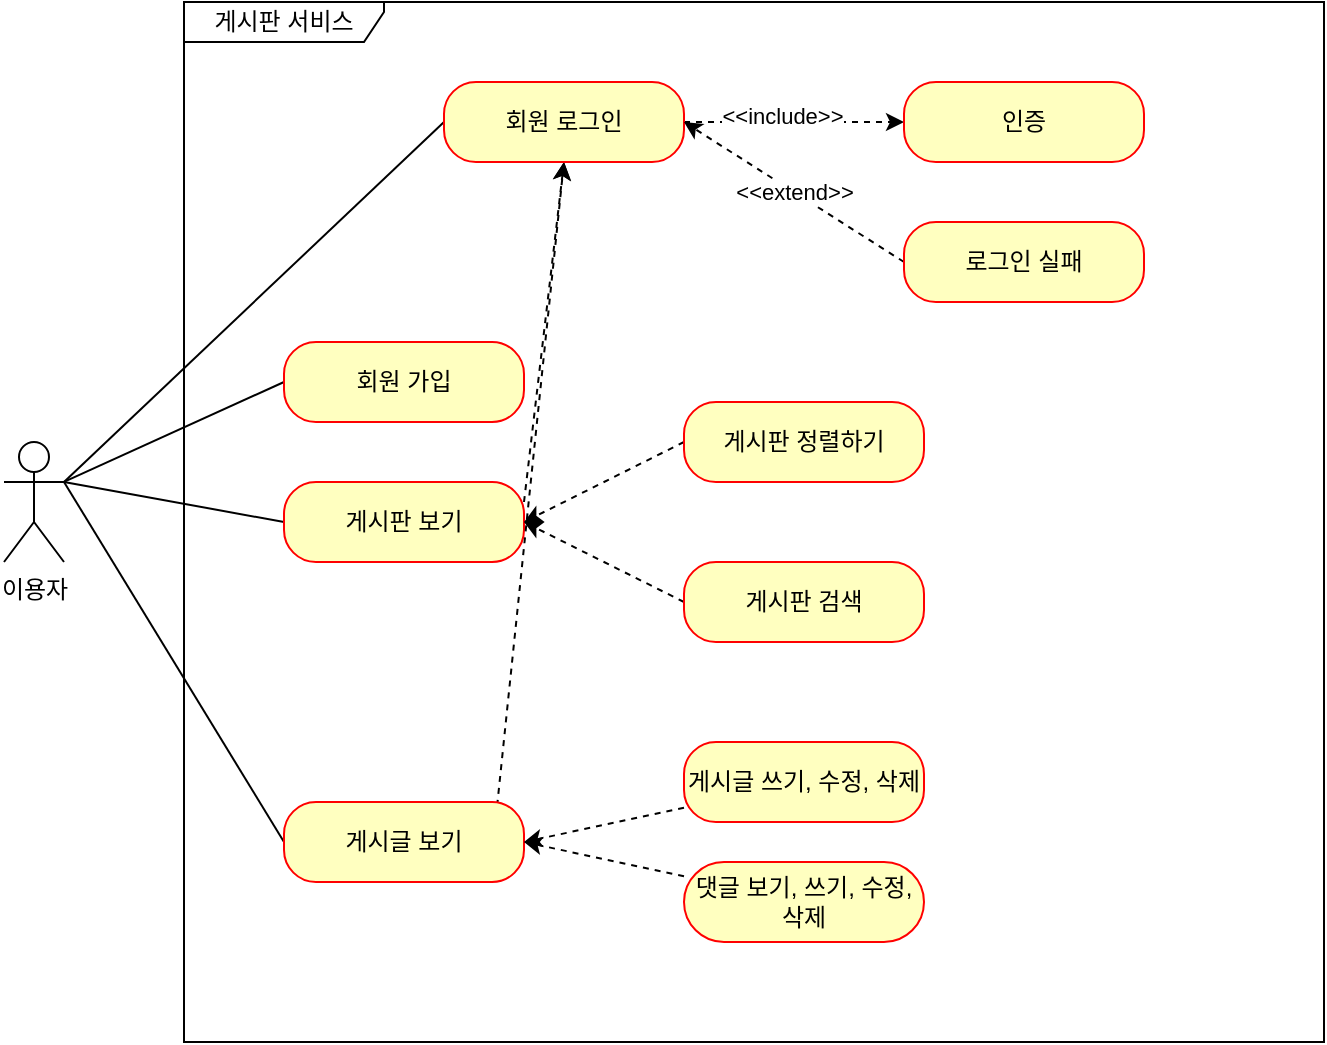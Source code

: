 <mxfile version="21.2.9" type="github">
  <diagram name="페이지-1" id="DKAUJHLRuAVupTTFu0YC">
    <mxGraphModel dx="1255" dy="855" grid="1" gridSize="10" guides="1" tooltips="1" connect="1" arrows="1" fold="1" page="1" pageScale="1" pageWidth="827" pageHeight="1169" math="0" shadow="0">
      <root>
        <mxCell id="0" />
        <mxCell id="1" parent="0" />
        <mxCell id="LPy_eJqyMSWilxqbTp3O-1" value="이용자" style="shape=umlActor;verticalLabelPosition=bottom;verticalAlign=top;html=1;" vertex="1" parent="1">
          <mxGeometry x="40" y="240" width="30" height="60" as="geometry" />
        </mxCell>
        <mxCell id="LPy_eJqyMSWilxqbTp3O-2" value="게시판 서비스" style="shape=umlFrame;whiteSpace=wrap;html=1;pointerEvents=0;width=100;height=20;" vertex="1" parent="1">
          <mxGeometry x="130" y="20" width="570" height="520" as="geometry" />
        </mxCell>
        <mxCell id="LPy_eJqyMSWilxqbTp3O-16" style="rounded=0;orthogonalLoop=1;jettySize=auto;html=1;entryX=1;entryY=0.333;entryDx=0;entryDy=0;entryPerimeter=0;endArrow=none;endFill=0;exitX=0;exitY=0.5;exitDx=0;exitDy=0;" edge="1" parent="1" source="LPy_eJqyMSWilxqbTp3O-3" target="LPy_eJqyMSWilxqbTp3O-1">
          <mxGeometry relative="1" as="geometry" />
        </mxCell>
        <mxCell id="LPy_eJqyMSWilxqbTp3O-3" value="회원 가입" style="rounded=1;whiteSpace=wrap;html=1;arcSize=40;fontColor=#000000;fillColor=#ffffc0;strokeColor=#ff0000;" vertex="1" parent="1">
          <mxGeometry x="180" y="190" width="120" height="40" as="geometry" />
        </mxCell>
        <mxCell id="LPy_eJqyMSWilxqbTp3O-18" style="rounded=0;orthogonalLoop=1;jettySize=auto;html=1;entryX=1;entryY=0.333;entryDx=0;entryDy=0;entryPerimeter=0;endArrow=none;endFill=0;exitX=0;exitY=0.5;exitDx=0;exitDy=0;" edge="1" parent="1" source="LPy_eJqyMSWilxqbTp3O-5" target="LPy_eJqyMSWilxqbTp3O-1">
          <mxGeometry relative="1" as="geometry" />
        </mxCell>
        <mxCell id="LPy_eJqyMSWilxqbTp3O-25" style="rounded=0;orthogonalLoop=1;jettySize=auto;html=1;entryX=0.5;entryY=1;entryDx=0;entryDy=0;dashed=1;endArrow=classic;endFill=1;" edge="1" parent="1" target="LPy_eJqyMSWilxqbTp3O-7">
          <mxGeometry relative="1" as="geometry">
            <mxPoint x="300" y="270" as="sourcePoint" />
          </mxGeometry>
        </mxCell>
        <mxCell id="LPy_eJqyMSWilxqbTp3O-5" value="게시판 보기" style="rounded=1;whiteSpace=wrap;html=1;arcSize=40;fontColor=#000000;fillColor=#ffffc0;strokeColor=#ff0000;" vertex="1" parent="1">
          <mxGeometry x="180" y="260" width="120" height="40" as="geometry" />
        </mxCell>
        <mxCell id="LPy_eJqyMSWilxqbTp3O-19" style="rounded=0;orthogonalLoop=1;jettySize=auto;html=1;entryX=1;entryY=0.333;entryDx=0;entryDy=0;entryPerimeter=0;endArrow=none;endFill=0;exitX=0;exitY=0.5;exitDx=0;exitDy=0;" edge="1" parent="1" source="LPy_eJqyMSWilxqbTp3O-6" target="LPy_eJqyMSWilxqbTp3O-1">
          <mxGeometry relative="1" as="geometry" />
        </mxCell>
        <mxCell id="LPy_eJqyMSWilxqbTp3O-26" style="rounded=0;orthogonalLoop=1;jettySize=auto;html=1;entryX=0.5;entryY=1;entryDx=0;entryDy=0;endArrow=classic;endFill=1;dashed=1;exitX=0.888;exitY=0.048;exitDx=0;exitDy=0;exitPerimeter=0;" edge="1" parent="1" source="LPy_eJqyMSWilxqbTp3O-6" target="LPy_eJqyMSWilxqbTp3O-7">
          <mxGeometry relative="1" as="geometry" />
        </mxCell>
        <mxCell id="LPy_eJqyMSWilxqbTp3O-6" value="게시글 보기" style="rounded=1;whiteSpace=wrap;html=1;arcSize=40;fontColor=#000000;fillColor=#ffffc0;strokeColor=#ff0000;" vertex="1" parent="1">
          <mxGeometry x="180" y="420" width="120" height="40" as="geometry" />
        </mxCell>
        <mxCell id="LPy_eJqyMSWilxqbTp3O-17" style="rounded=0;orthogonalLoop=1;jettySize=auto;html=1;entryX=1;entryY=0.333;entryDx=0;entryDy=0;entryPerimeter=0;endArrow=none;endFill=0;exitX=0;exitY=0.5;exitDx=0;exitDy=0;" edge="1" parent="1" source="LPy_eJqyMSWilxqbTp3O-7" target="LPy_eJqyMSWilxqbTp3O-1">
          <mxGeometry relative="1" as="geometry" />
        </mxCell>
        <mxCell id="LPy_eJqyMSWilxqbTp3O-22" style="edgeStyle=orthogonalEdgeStyle;rounded=0;orthogonalLoop=1;jettySize=auto;html=1;exitX=1;exitY=0.5;exitDx=0;exitDy=0;entryX=0;entryY=0.5;entryDx=0;entryDy=0;dashed=1;" edge="1" parent="1" source="LPy_eJqyMSWilxqbTp3O-7" target="LPy_eJqyMSWilxqbTp3O-9">
          <mxGeometry relative="1" as="geometry" />
        </mxCell>
        <mxCell id="LPy_eJqyMSWilxqbTp3O-23" value="&amp;lt;&amp;lt;include&amp;gt;&amp;gt;" style="edgeLabel;html=1;align=center;verticalAlign=middle;resizable=0;points=[];" vertex="1" connectable="0" parent="LPy_eJqyMSWilxqbTp3O-22">
          <mxGeometry x="-0.106" y="3" relative="1" as="geometry">
            <mxPoint as="offset" />
          </mxGeometry>
        </mxCell>
        <mxCell id="LPy_eJqyMSWilxqbTp3O-7" value="회원 로그인" style="rounded=1;whiteSpace=wrap;html=1;arcSize=40;fontColor=#000000;fillColor=#ffffc0;strokeColor=#ff0000;" vertex="1" parent="1">
          <mxGeometry x="260" y="60" width="120" height="40" as="geometry" />
        </mxCell>
        <mxCell id="LPy_eJqyMSWilxqbTp3O-20" style="rounded=0;orthogonalLoop=1;jettySize=auto;html=1;entryX=0;entryY=0.5;entryDx=0;entryDy=0;endArrow=classic;endFill=1;dashed=1;" edge="1" parent="1" source="LPy_eJqyMSWilxqbTp3O-9" target="LPy_eJqyMSWilxqbTp3O-9">
          <mxGeometry relative="1" as="geometry" />
        </mxCell>
        <mxCell id="LPy_eJqyMSWilxqbTp3O-9" value="인증" style="rounded=1;whiteSpace=wrap;html=1;arcSize=40;fontColor=#000000;fillColor=#ffffc0;strokeColor=#ff0000;" vertex="1" parent="1">
          <mxGeometry x="490" y="60" width="120" height="40" as="geometry" />
        </mxCell>
        <mxCell id="LPy_eJqyMSWilxqbTp3O-21" value="&amp;lt;&amp;lt;extend&amp;gt;&amp;gt;" style="rounded=0;orthogonalLoop=1;jettySize=auto;html=1;endArrow=classic;endFill=1;exitX=0;exitY=0.5;exitDx=0;exitDy=0;dashed=1;entryX=1;entryY=0.5;entryDx=0;entryDy=0;" edge="1" parent="1" source="LPy_eJqyMSWilxqbTp3O-11" target="LPy_eJqyMSWilxqbTp3O-7">
          <mxGeometry relative="1" as="geometry">
            <mxPoint x="360" y="80" as="targetPoint" />
          </mxGeometry>
        </mxCell>
        <mxCell id="LPy_eJqyMSWilxqbTp3O-11" value="로그인 실패" style="rounded=1;whiteSpace=wrap;html=1;arcSize=40;fontColor=#000000;fillColor=#ffffc0;strokeColor=#ff0000;" vertex="1" parent="1">
          <mxGeometry x="490" y="130" width="120" height="40" as="geometry" />
        </mxCell>
        <mxCell id="LPy_eJqyMSWilxqbTp3O-28" style="rounded=0;orthogonalLoop=1;jettySize=auto;html=1;exitX=0;exitY=0.5;exitDx=0;exitDy=0;entryX=1;entryY=0.5;entryDx=0;entryDy=0;dashed=1;endArrow=classic;endFill=1;" edge="1" parent="1" source="LPy_eJqyMSWilxqbTp3O-12" target="LPy_eJqyMSWilxqbTp3O-5">
          <mxGeometry relative="1" as="geometry" />
        </mxCell>
        <mxCell id="LPy_eJqyMSWilxqbTp3O-12" value="게시판 정렬하기" style="rounded=1;whiteSpace=wrap;html=1;arcSize=40;fontColor=#000000;fillColor=#ffffc0;strokeColor=#ff0000;" vertex="1" parent="1">
          <mxGeometry x="380" y="220" width="120" height="40" as="geometry" />
        </mxCell>
        <mxCell id="LPy_eJqyMSWilxqbTp3O-29" style="rounded=0;orthogonalLoop=1;jettySize=auto;html=1;exitX=0;exitY=0.5;exitDx=0;exitDy=0;entryX=1;entryY=0.5;entryDx=0;entryDy=0;dashed=1;endArrow=classic;endFill=1;" edge="1" parent="1" source="LPy_eJqyMSWilxqbTp3O-13" target="LPy_eJqyMSWilxqbTp3O-5">
          <mxGeometry relative="1" as="geometry" />
        </mxCell>
        <mxCell id="LPy_eJqyMSWilxqbTp3O-13" value="게시판 검색" style="rounded=1;whiteSpace=wrap;html=1;arcSize=40;fontColor=#000000;fillColor=#ffffc0;strokeColor=#ff0000;" vertex="1" parent="1">
          <mxGeometry x="380" y="300" width="120" height="40" as="geometry" />
        </mxCell>
        <mxCell id="LPy_eJqyMSWilxqbTp3O-30" style="rounded=0;orthogonalLoop=1;jettySize=auto;html=1;entryX=1;entryY=0.5;entryDx=0;entryDy=0;dashed=1;endArrow=classic;endFill=1;" edge="1" parent="1" source="LPy_eJqyMSWilxqbTp3O-14" target="LPy_eJqyMSWilxqbTp3O-6">
          <mxGeometry relative="1" as="geometry" />
        </mxCell>
        <mxCell id="LPy_eJqyMSWilxqbTp3O-14" value="게시글 쓰기, 수정, 삭제" style="rounded=1;whiteSpace=wrap;html=1;arcSize=40;fontColor=#000000;fillColor=#ffffc0;strokeColor=#ff0000;" vertex="1" parent="1">
          <mxGeometry x="380" y="390" width="120" height="40" as="geometry" />
        </mxCell>
        <mxCell id="LPy_eJqyMSWilxqbTp3O-31" style="rounded=0;orthogonalLoop=1;jettySize=auto;html=1;entryX=1;entryY=0.5;entryDx=0;entryDy=0;dashed=1;endArrow=classic;endFill=1;" edge="1" parent="1" source="LPy_eJqyMSWilxqbTp3O-15" target="LPy_eJqyMSWilxqbTp3O-6">
          <mxGeometry relative="1" as="geometry" />
        </mxCell>
        <mxCell id="LPy_eJqyMSWilxqbTp3O-15" value="댓글 보기, 쓰기, 수정, &lt;br&gt;삭제" style="rounded=1;whiteSpace=wrap;html=1;arcSize=50;fontColor=#000000;fillColor=#ffffc0;strokeColor=#ff0000;" vertex="1" parent="1">
          <mxGeometry x="380" y="450" width="120" height="40" as="geometry" />
        </mxCell>
      </root>
    </mxGraphModel>
  </diagram>
</mxfile>
